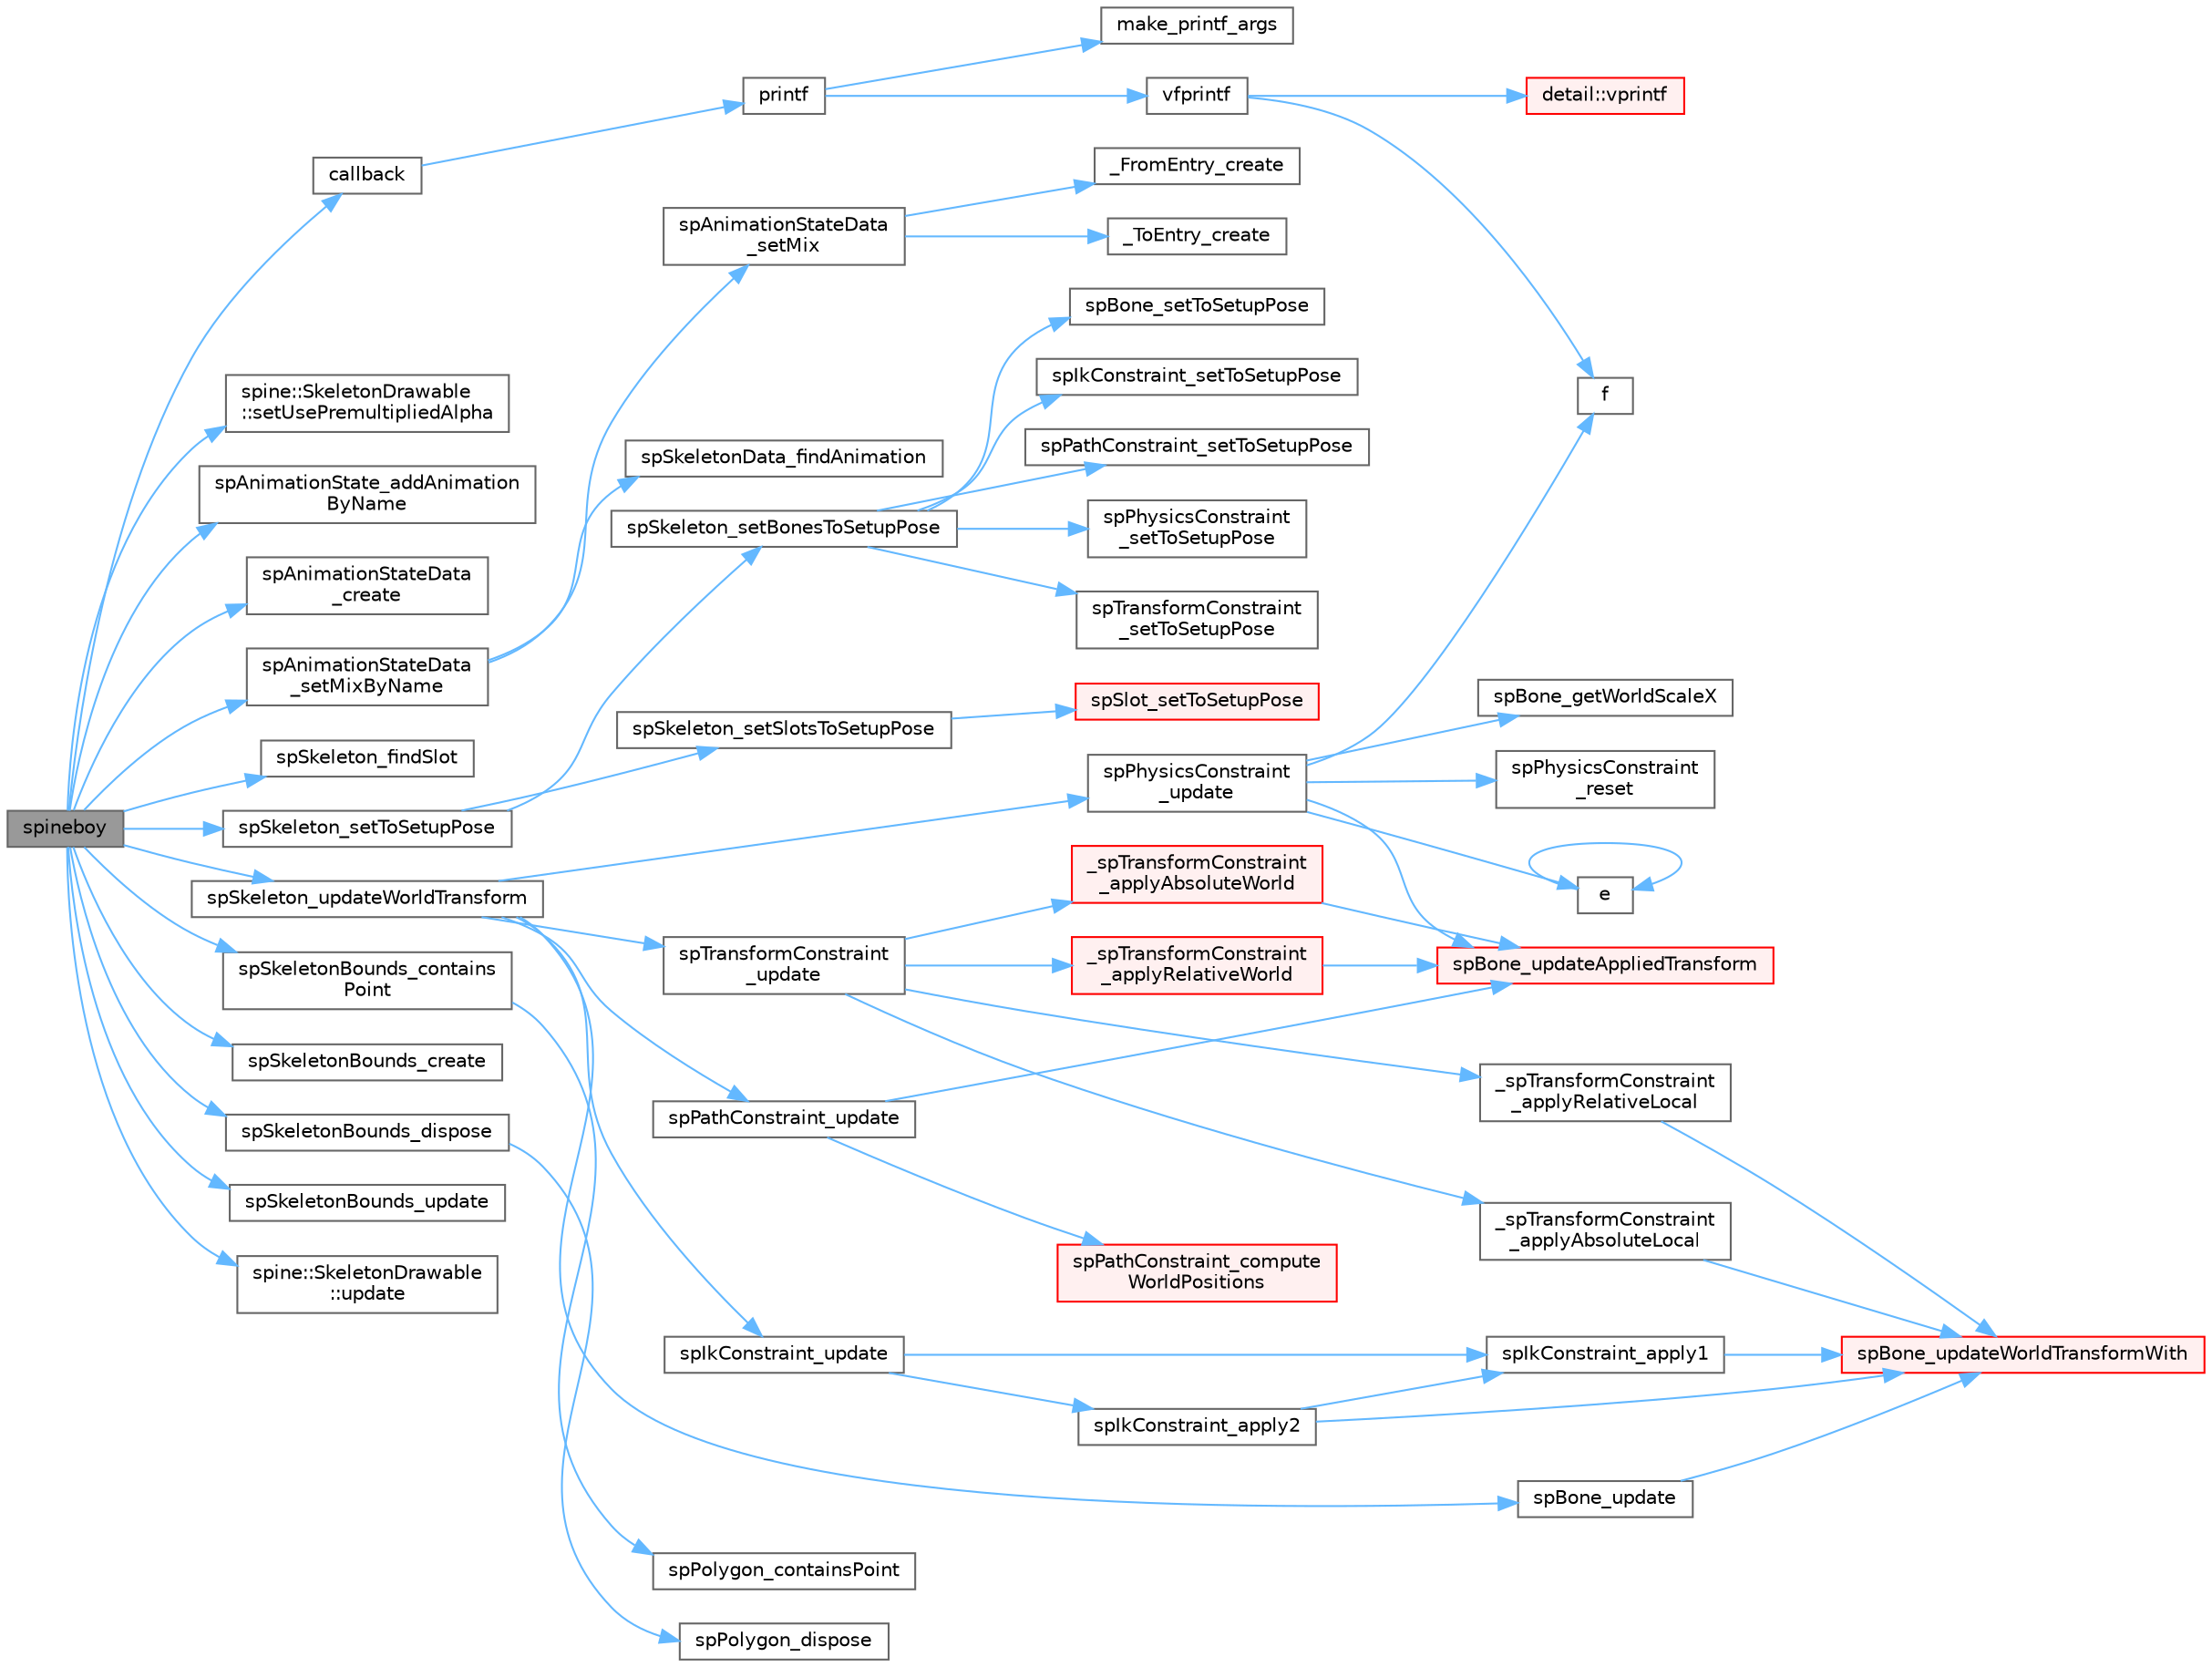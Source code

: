 digraph "spineboy"
{
 // LATEX_PDF_SIZE
  bgcolor="transparent";
  edge [fontname=Helvetica,fontsize=10,labelfontname=Helvetica,labelfontsize=10];
  node [fontname=Helvetica,fontsize=10,shape=box,height=0.2,width=0.4];
  rankdir="LR";
  Node1 [id="Node000001",label="spineboy",height=0.2,width=0.4,color="gray40", fillcolor="grey60", style="filled", fontcolor="black",tooltip=" "];
  Node1 -> Node2 [id="edge1_Node000001_Node000002",color="steelblue1",style="solid",tooltip=" "];
  Node2 [id="Node000002",label="callback",height=0.2,width=0.4,color="grey40", fillcolor="white", style="filled",URL="$external_2spine-runtimes_2spine-sfml_2c_2example_2main_8cpp.html#a2f27b7fc84a39cace84d90f62a8d4c8e",tooltip=" "];
  Node2 -> Node3 [id="edge2_Node000002_Node000003",color="steelblue1",style="solid",tooltip=" "];
  Node3 [id="Node000003",label="printf",height=0.2,width=0.4,color="grey40", fillcolor="white", style="filled",URL="$printf_8h.html#aee3ed3a831f25f07e7be3919fff2203a",tooltip=" "];
  Node3 -> Node4 [id="edge3_Node000003_Node000004",color="steelblue1",style="solid",tooltip=" "];
  Node4 [id="Node000004",label="make_printf_args",height=0.2,width=0.4,color="grey40", fillcolor="white", style="filled",URL="$printf_8h.html#a27dcc0efcda04388971dbea3c875f122",tooltip=" "];
  Node3 -> Node5 [id="edge4_Node000003_Node000005",color="steelblue1",style="solid",tooltip=" "];
  Node5 [id="Node000005",label="vfprintf",height=0.2,width=0.4,color="grey40", fillcolor="white", style="filled",URL="$printf_8h.html#abb30aad964fc771fb52cf3ad88649df2",tooltip=" "];
  Node5 -> Node6 [id="edge5_Node000005_Node000006",color="steelblue1",style="solid",tooltip=" "];
  Node6 [id="Node000006",label="f",height=0.2,width=0.4,color="grey40", fillcolor="white", style="filled",URL="$cxx11__tensor__map_8cpp.html#a7f507fea02198f6cb81c86640c7b1a4e",tooltip=" "];
  Node5 -> Node7 [id="edge6_Node000005_Node000007",color="steelblue1",style="solid",tooltip=" "];
  Node7 [id="Node000007",label="detail::vprintf",height=0.2,width=0.4,color="red", fillcolor="#FFF0F0", style="filled",URL="$namespacedetail.html#a1c8c2218e4c822aa8f743fb9c573717f",tooltip=" "];
  Node1 -> Node34 [id="edge7_Node000001_Node000034",color="steelblue1",style="solid",tooltip=" "];
  Node34 [id="Node000034",label="spine::SkeletonDrawable\l::setUsePremultipliedAlpha",height=0.2,width=0.4,color="grey40", fillcolor="white", style="filled",URL="$classspine_1_1_skeleton_drawable.html#aa136eebfca7a00bde0039f41eeb07ddb",tooltip=" "];
  Node1 -> Node35 [id="edge8_Node000001_Node000035",color="steelblue1",style="solid",tooltip=" "];
  Node35 [id="Node000035",label="spAnimationState_addAnimation\lByName",height=0.2,width=0.4,color="grey40", fillcolor="white", style="filled",URL="$spine-c_2include_2spine_2_animation_state_8h.html#a445978dffe9bf5284ae8f53d849bd2d6",tooltip=" "];
  Node1 -> Node36 [id="edge9_Node000001_Node000036",color="steelblue1",style="solid",tooltip=" "];
  Node36 [id="Node000036",label="spAnimationStateData\l_create",height=0.2,width=0.4,color="grey40", fillcolor="white", style="filled",URL="$_animation_state_data_8c.html#a8c7606d99b6d3ca45a45f696191e184b",tooltip=" "];
  Node1 -> Node37 [id="edge10_Node000001_Node000037",color="steelblue1",style="solid",tooltip=" "];
  Node37 [id="Node000037",label="spAnimationStateData\l_setMixByName",height=0.2,width=0.4,color="grey40", fillcolor="white", style="filled",URL="$_animation_state_data_8c.html#a3a1a5008576a119ce380c4d5ea480ed1",tooltip=" "];
  Node37 -> Node38 [id="edge11_Node000037_Node000038",color="steelblue1",style="solid",tooltip=" "];
  Node38 [id="Node000038",label="spAnimationStateData\l_setMix",height=0.2,width=0.4,color="grey40", fillcolor="white", style="filled",URL="$_animation_state_data_8c.html#a79c82ea661cef6ed43f8848c7067fbb6",tooltip=" "];
  Node38 -> Node39 [id="edge12_Node000038_Node000039",color="steelblue1",style="solid",tooltip=" "];
  Node39 [id="Node000039",label="_FromEntry_create",height=0.2,width=0.4,color="grey40", fillcolor="white", style="filled",URL="$_animation_state_data_8c.html#abbe4a6c8620bd88915ffb9f9714710c5",tooltip=" "];
  Node38 -> Node40 [id="edge13_Node000038_Node000040",color="steelblue1",style="solid",tooltip=" "];
  Node40 [id="Node000040",label="_ToEntry_create",height=0.2,width=0.4,color="grey40", fillcolor="white", style="filled",URL="$_animation_state_data_8c.html#a21904a3f3db7446e3764647426482276",tooltip=" "];
  Node37 -> Node41 [id="edge14_Node000037_Node000041",color="steelblue1",style="solid",tooltip=" "];
  Node41 [id="Node000041",label="spSkeletonData_findAnimation",height=0.2,width=0.4,color="grey40", fillcolor="white", style="filled",URL="$_skeleton_data_8c.html#ad8f5b1fe3629a4ae56c7a79be1ffa442",tooltip=" "];
  Node1 -> Node42 [id="edge15_Node000001_Node000042",color="steelblue1",style="solid",tooltip=" "];
  Node42 [id="Node000042",label="spSkeleton_findSlot",height=0.2,width=0.4,color="grey40", fillcolor="white", style="filled",URL="$_skeleton_8c.html#a5ff1397d5bd03237ecbb0ad145fc7d87",tooltip=" "];
  Node1 -> Node43 [id="edge16_Node000001_Node000043",color="steelblue1",style="solid",tooltip=" "];
  Node43 [id="Node000043",label="spSkeleton_setToSetupPose",height=0.2,width=0.4,color="grey40", fillcolor="white", style="filled",URL="$_skeleton_8c.html#abd1173a8539fac039e455d83c69c1069",tooltip=" "];
  Node43 -> Node44 [id="edge17_Node000043_Node000044",color="steelblue1",style="solid",tooltip=" "];
  Node44 [id="Node000044",label="spSkeleton_setBonesToSetupPose",height=0.2,width=0.4,color="grey40", fillcolor="white", style="filled",URL="$_skeleton_8c.html#aae6e8045f895615160741abb0eb8dde9",tooltip=" "];
  Node44 -> Node45 [id="edge18_Node000044_Node000045",color="steelblue1",style="solid",tooltip=" "];
  Node45 [id="Node000045",label="spBone_setToSetupPose",height=0.2,width=0.4,color="grey40", fillcolor="white", style="filled",URL="$_bone_8c.html#a502f7fb4b1cf03f0ab02feb7269799a1",tooltip=" "];
  Node44 -> Node46 [id="edge19_Node000044_Node000046",color="steelblue1",style="solid",tooltip=" "];
  Node46 [id="Node000046",label="spIkConstraint_setToSetupPose",height=0.2,width=0.4,color="grey40", fillcolor="white", style="filled",URL="$_ik_constraint_8c.html#af2ef633cf8c602fbdc4a5ccad05e55b2",tooltip=" "];
  Node44 -> Node47 [id="edge20_Node000044_Node000047",color="steelblue1",style="solid",tooltip=" "];
  Node47 [id="Node000047",label="spPathConstraint_setToSetupPose",height=0.2,width=0.4,color="grey40", fillcolor="white", style="filled",URL="$_path_constraint_8c.html#ab3ef1362c2c95939c691d7a5f3b14789",tooltip=" "];
  Node44 -> Node48 [id="edge21_Node000044_Node000048",color="steelblue1",style="solid",tooltip=" "];
  Node48 [id="Node000048",label="spPhysicsConstraint\l_setToSetupPose",height=0.2,width=0.4,color="grey40", fillcolor="white", style="filled",URL="$_physics_constraint_8c.html#a4391e12ba1275406c4f314d9621629a3",tooltip=" "];
  Node44 -> Node49 [id="edge22_Node000044_Node000049",color="steelblue1",style="solid",tooltip=" "];
  Node49 [id="Node000049",label="spTransformConstraint\l_setToSetupPose",height=0.2,width=0.4,color="grey40", fillcolor="white", style="filled",URL="$_transform_constraint_8c.html#aba010ebe1633df3d515542f1cf3770fc",tooltip=" "];
  Node43 -> Node50 [id="edge23_Node000043_Node000050",color="steelblue1",style="solid",tooltip=" "];
  Node50 [id="Node000050",label="spSkeleton_setSlotsToSetupPose",height=0.2,width=0.4,color="grey40", fillcolor="white", style="filled",URL="$_skeleton_8c.html#a7b1fc51a674633c010ed2b9b7b73637a",tooltip=" "];
  Node50 -> Node51 [id="edge24_Node000050_Node000051",color="steelblue1",style="solid",tooltip=" "];
  Node51 [id="Node000051",label="spSlot_setToSetupPose",height=0.2,width=0.4,color="red", fillcolor="#FFF0F0", style="filled",URL="$_slot_8c.html#a18975a4395bf0e5e888d2e96620180ad",tooltip=" "];
  Node1 -> Node57 [id="edge25_Node000001_Node000057",color="steelblue1",style="solid",tooltip=" "];
  Node57 [id="Node000057",label="spSkeleton_updateWorldTransform",height=0.2,width=0.4,color="grey40", fillcolor="white", style="filled",URL="$_skeleton_8c.html#aacbe2c41263148e0b8e88724bd6e19a8",tooltip=" "];
  Node57 -> Node58 [id="edge26_Node000057_Node000058",color="steelblue1",style="solid",tooltip=" "];
  Node58 [id="Node000058",label="spBone_update",height=0.2,width=0.4,color="grey40", fillcolor="white", style="filled",URL="$_bone_8c.html#a96a2c03c88ccdaa90a318fbb786acaad",tooltip=" "];
  Node58 -> Node59 [id="edge27_Node000058_Node000059",color="steelblue1",style="solid",tooltip=" "];
  Node59 [id="Node000059",label="spBone_updateWorldTransformWith",height=0.2,width=0.4,color="red", fillcolor="#FFF0F0", style="filled",URL="$_bone_8c.html#afedc4f5005317b2f7f2716f37fbaee7b",tooltip=" "];
  Node57 -> Node61 [id="edge28_Node000057_Node000061",color="steelblue1",style="solid",tooltip=" "];
  Node61 [id="Node000061",label="spIkConstraint_update",height=0.2,width=0.4,color="grey40", fillcolor="white", style="filled",URL="$_ik_constraint_8c.html#ae1ee5ccd8d827f7c377f2597775b912b",tooltip=" "];
  Node61 -> Node62 [id="edge29_Node000061_Node000062",color="steelblue1",style="solid",tooltip=" "];
  Node62 [id="Node000062",label="spIkConstraint_apply1",height=0.2,width=0.4,color="grey40", fillcolor="white", style="filled",URL="$_ik_constraint_8c.html#aaf9ab4c81e03e59b2583070360e9643c",tooltip=" "];
  Node62 -> Node59 [id="edge30_Node000062_Node000059",color="steelblue1",style="solid",tooltip=" "];
  Node61 -> Node63 [id="edge31_Node000061_Node000063",color="steelblue1",style="solid",tooltip=" "];
  Node63 [id="Node000063",label="spIkConstraint_apply2",height=0.2,width=0.4,color="grey40", fillcolor="white", style="filled",URL="$_ik_constraint_8c.html#a7b745ed0199a1f514b8d1e54f357e476",tooltip=" "];
  Node63 -> Node59 [id="edge32_Node000063_Node000059",color="steelblue1",style="solid",tooltip=" "];
  Node63 -> Node62 [id="edge33_Node000063_Node000062",color="steelblue1",style="solid",tooltip=" "];
  Node57 -> Node64 [id="edge34_Node000057_Node000064",color="steelblue1",style="solid",tooltip=" "];
  Node64 [id="Node000064",label="spPathConstraint_update",height=0.2,width=0.4,color="grey40", fillcolor="white", style="filled",URL="$_path_constraint_8c.html#ab89d8c228a139da6ec1847798ae02883",tooltip=" "];
  Node64 -> Node65 [id="edge35_Node000064_Node000065",color="steelblue1",style="solid",tooltip=" "];
  Node65 [id="Node000065",label="spBone_updateAppliedTransform",height=0.2,width=0.4,color="red", fillcolor="#FFF0F0", style="filled",URL="$_bone_8c.html#a6520232f8507778775da80541e6a25db",tooltip=" "];
  Node64 -> Node66 [id="edge36_Node000064_Node000066",color="steelblue1",style="solid",tooltip=" "];
  Node66 [id="Node000066",label="spPathConstraint_compute\lWorldPositions",height=0.2,width=0.4,color="red", fillcolor="#FFF0F0", style="filled",URL="$_path_constraint_8c.html#a59154d9596b6b56b475a33a83af3f1e3",tooltip=" "];
  Node57 -> Node78 [id="edge37_Node000057_Node000078",color="steelblue1",style="solid",tooltip=" "];
  Node78 [id="Node000078",label="spPhysicsConstraint\l_update",height=0.2,width=0.4,color="grey40", fillcolor="white", style="filled",URL="$_physics_constraint_8c.html#aae7a7d39f255286177b2fe6a9fb3514d",tooltip=" "];
  Node78 -> Node79 [id="edge38_Node000078_Node000079",color="steelblue1",style="solid",tooltip=" "];
  Node79 [id="Node000079",label="e",height=0.2,width=0.4,color="grey40", fillcolor="white", style="filled",URL="$_cwise__array__power__array_8cpp.html#a9cb86ff854760bf91a154f2724a9101d",tooltip=" "];
  Node79 -> Node79 [id="edge39_Node000079_Node000079",color="steelblue1",style="solid",tooltip=" "];
  Node78 -> Node6 [id="edge40_Node000078_Node000006",color="steelblue1",style="solid",tooltip=" "];
  Node78 -> Node80 [id="edge41_Node000078_Node000080",color="steelblue1",style="solid",tooltip=" "];
  Node80 [id="Node000080",label="spBone_getWorldScaleX",height=0.2,width=0.4,color="grey40", fillcolor="white", style="filled",URL="$_bone_8c.html#a5992a9ff17d1a56c677ae139027042c5",tooltip=" "];
  Node78 -> Node65 [id="edge42_Node000078_Node000065",color="steelblue1",style="solid",tooltip=" "];
  Node78 -> Node81 [id="edge43_Node000078_Node000081",color="steelblue1",style="solid",tooltip=" "];
  Node81 [id="Node000081",label="spPhysicsConstraint\l_reset",height=0.2,width=0.4,color="grey40", fillcolor="white", style="filled",URL="$_physics_constraint_8c.html#acd36432fd3f82d9332b48debd7356f9c",tooltip=" "];
  Node57 -> Node82 [id="edge44_Node000057_Node000082",color="steelblue1",style="solid",tooltip=" "];
  Node82 [id="Node000082",label="spTransformConstraint\l_update",height=0.2,width=0.4,color="grey40", fillcolor="white", style="filled",URL="$_transform_constraint_8c.html#a902d99912b8b62293df2082fd45a5a6b",tooltip=" "];
  Node82 -> Node83 [id="edge45_Node000082_Node000083",color="steelblue1",style="solid",tooltip=" "];
  Node83 [id="Node000083",label="_spTransformConstraint\l_applyAbsoluteLocal",height=0.2,width=0.4,color="grey40", fillcolor="white", style="filled",URL="$_transform_constraint_8c.html#a46c05ebffe0e61b7fc3e4f7049b120b6",tooltip=" "];
  Node83 -> Node59 [id="edge46_Node000083_Node000059",color="steelblue1",style="solid",tooltip=" "];
  Node82 -> Node84 [id="edge47_Node000082_Node000084",color="steelblue1",style="solid",tooltip=" "];
  Node84 [id="Node000084",label="_spTransformConstraint\l_applyAbsoluteWorld",height=0.2,width=0.4,color="red", fillcolor="#FFF0F0", style="filled",URL="$_transform_constraint_8c.html#a073c0a1079fcc35016588c63b4f1b0c3",tooltip=" "];
  Node84 -> Node65 [id="edge48_Node000084_Node000065",color="steelblue1",style="solid",tooltip=" "];
  Node82 -> Node86 [id="edge49_Node000082_Node000086",color="steelblue1",style="solid",tooltip=" "];
  Node86 [id="Node000086",label="_spTransformConstraint\l_applyRelativeLocal",height=0.2,width=0.4,color="grey40", fillcolor="white", style="filled",URL="$_transform_constraint_8c.html#aad29043b137a84e78964b4d2f8f4e2ee",tooltip=" "];
  Node86 -> Node59 [id="edge50_Node000086_Node000059",color="steelblue1",style="solid",tooltip=" "];
  Node82 -> Node87 [id="edge51_Node000082_Node000087",color="steelblue1",style="solid",tooltip=" "];
  Node87 [id="Node000087",label="_spTransformConstraint\l_applyRelativeWorld",height=0.2,width=0.4,color="red", fillcolor="#FFF0F0", style="filled",URL="$_transform_constraint_8c.html#a5f1e421499213665cf5dbe49c0e9cbc1",tooltip=" "];
  Node87 -> Node65 [id="edge52_Node000087_Node000065",color="steelblue1",style="solid",tooltip=" "];
  Node1 -> Node88 [id="edge53_Node000001_Node000088",color="steelblue1",style="solid",tooltip=" "];
  Node88 [id="Node000088",label="spSkeletonBounds_contains\lPoint",height=0.2,width=0.4,color="grey40", fillcolor="white", style="filled",URL="$_skeleton_bounds_8c.html#a7ceb2792987931b4d090f8195a1debd4",tooltip=" "];
  Node88 -> Node89 [id="edge54_Node000088_Node000089",color="steelblue1",style="solid",tooltip=" "];
  Node89 [id="Node000089",label="spPolygon_containsPoint",height=0.2,width=0.4,color="grey40", fillcolor="white", style="filled",URL="$_skeleton_bounds_8c.html#a295856ffec0e69c59b7b52a37a74ace5",tooltip=" "];
  Node1 -> Node90 [id="edge55_Node000001_Node000090",color="steelblue1",style="solid",tooltip=" "];
  Node90 [id="Node000090",label="spSkeletonBounds_create",height=0.2,width=0.4,color="grey40", fillcolor="white", style="filled",URL="$_skeleton_bounds_8c.html#ab7e45c483f23eae6a672642dc2ce4e2b",tooltip=" "];
  Node1 -> Node91 [id="edge56_Node000001_Node000091",color="steelblue1",style="solid",tooltip=" "];
  Node91 [id="Node000091",label="spSkeletonBounds_dispose",height=0.2,width=0.4,color="grey40", fillcolor="white", style="filled",URL="$_skeleton_bounds_8c.html#a91633959a430c42d5ad06e61b2b8d31e",tooltip=" "];
  Node91 -> Node92 [id="edge57_Node000091_Node000092",color="steelblue1",style="solid",tooltip=" "];
  Node92 [id="Node000092",label="spPolygon_dispose",height=0.2,width=0.4,color="grey40", fillcolor="white", style="filled",URL="$_skeleton_bounds_8c.html#a63d1ade8edb9ba8ab4e6322641df1b7d",tooltip=" "];
  Node1 -> Node93 [id="edge58_Node000001_Node000093",color="steelblue1",style="solid",tooltip=" "];
  Node93 [id="Node000093",label="spSkeletonBounds_update",height=0.2,width=0.4,color="grey40", fillcolor="white", style="filled",URL="$spine-c_2include_2spine_2_skeleton_bounds_8h.html#a82449292de07f7f0ba6946f5f18dcc41",tooltip=" "];
  Node1 -> Node94 [id="edge59_Node000001_Node000094",color="steelblue1",style="solid",tooltip=" "];
  Node94 [id="Node000094",label="spine::SkeletonDrawable\l::update",height=0.2,width=0.4,color="grey40", fillcolor="white", style="filled",URL="$classspine_1_1_skeleton_drawable.html#a75a01a182c7932adb11a0147d4646717",tooltip=" "];
}
